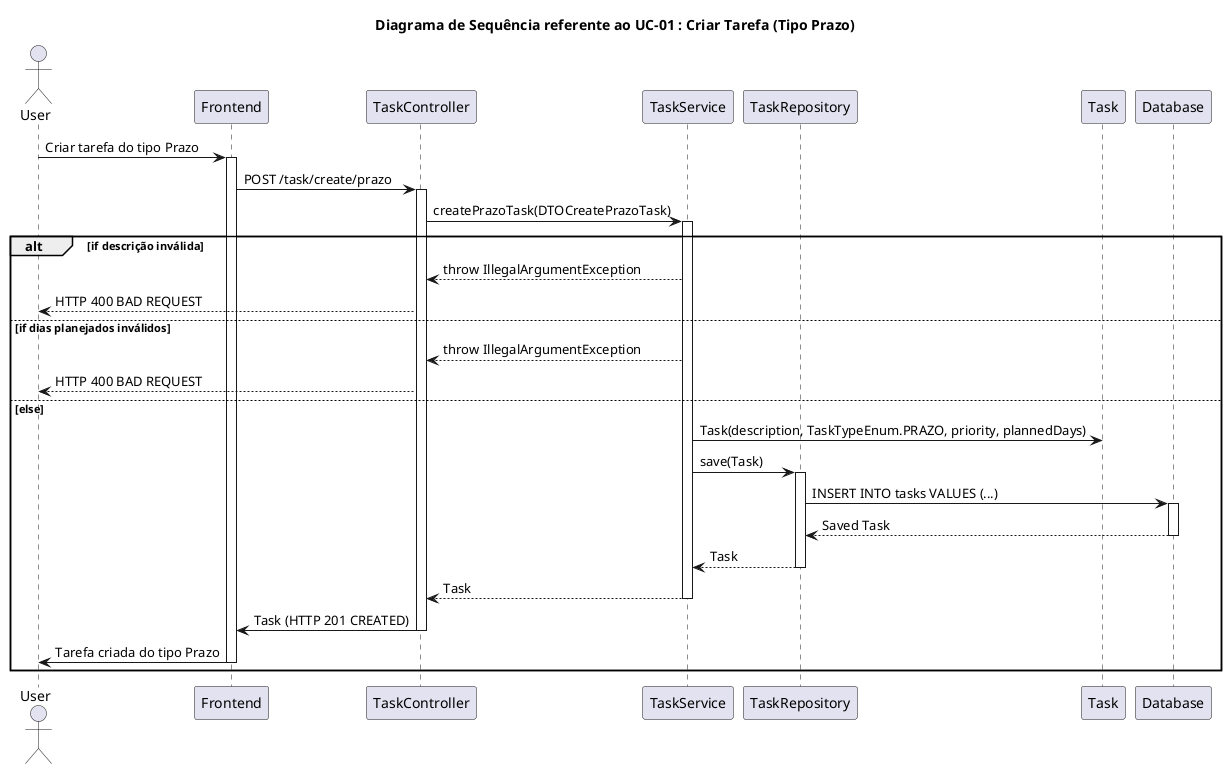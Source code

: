 @startuml diagramaSequenciaUC01_TaskPrazo.puml
title Diagrama de Sequência referente ao UC-01 : Criar Tarefa (Tipo Prazo)

actor User
participant Frontend
participant TaskController
participant TaskService
participant TaskRepository
participant Task
participant Database

User -> Frontend: Criar tarefa do tipo Prazo
activate Frontend
Frontend -> TaskController: POST /task/create/prazo
activate TaskController
TaskController -> TaskService: createPrazoTask(DTOCreatePrazoTask)
activate TaskService
alt if descrição inválida
    TaskService --> TaskController: throw IllegalArgumentException
    TaskController --> User: HTTP 400 BAD REQUEST
else if dias planejados inválidos
    TaskService --> TaskController: throw IllegalArgumentException
    TaskController --> User: HTTP 400 BAD REQUEST
else else
    TaskService -> Task: Task(description, TaskTypeEnum.PRAZO, priority, plannedDays)
    TaskService -> TaskRepository: save(Task)
    activate TaskRepository
    TaskRepository -> Database: INSERT INTO tasks VALUES (...)
    activate Database
    Database --> TaskRepository: Saved Task
    deactivate Database
    TaskRepository --> TaskService: Task
    deactivate TaskRepository
    TaskService --> TaskController: Task
    deactivate TaskService
    TaskController -> Frontend: Task (HTTP 201 CREATED)
    deactivate TaskController
    Frontend -> User: Tarefa criada do tipo Prazo
    deactivate Frontend
end
@enduml